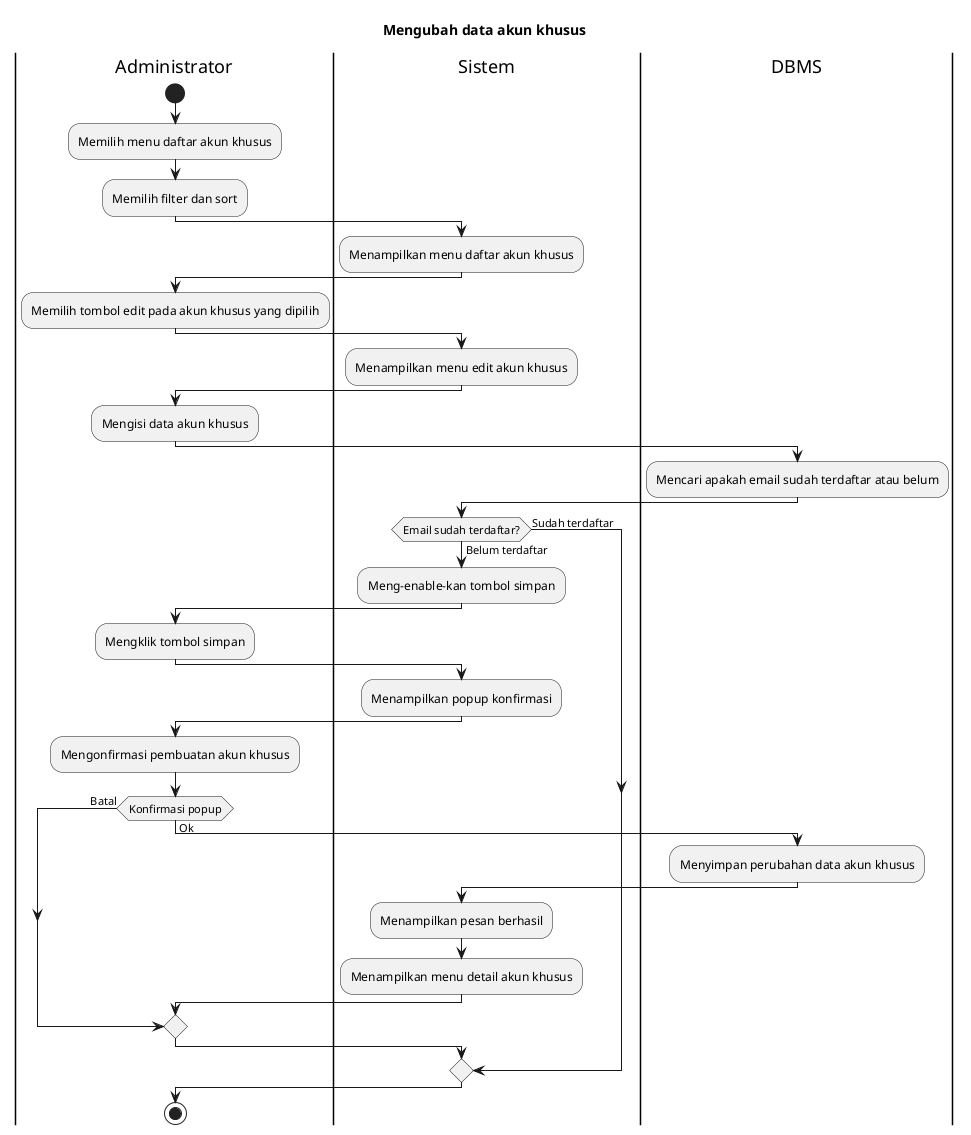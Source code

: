 @startuml UC-MGUSER-012 - Mengubah data akun khusus
title Mengubah data akun khusus

|Administrator|
start
:Memilih menu daftar akun khusus;
:Memilih filter dan sort;

|Sistem|
:Menampilkan menu daftar akun khusus;

|Administrator|
:Memilih tombol edit pada akun khusus yang dipilih;

|Sistem|
:Menampilkan menu edit akun khusus;

|Administrator|
:Mengisi data akun khusus;

|DBMS|
:Mencari apakah email sudah terdaftar atau belum;

|Sistem|
if (Email sudah terdaftar?) then (Sudah terdaftar)
else (Belum terdaftar)
  :Meng-enable-kan tombol simpan;

  |Administrator|
  :Mengklik tombol simpan;
  
  |Sistem|
  :Menampilkan popup konfirmasi;

  |Administrator|
  :Mengonfirmasi pembuatan akun khusus;

  if (Konfirmasi popup) then (Batal)
  else (Ok)
    |DBMS|
    :Menyimpan perubahan data akun khusus;

    |Sistem|
    :Menampilkan pesan berhasil;
    :Menampilkan menu detail akun khusus;
  endif
endif

|Administrator|
stop

@enduml
